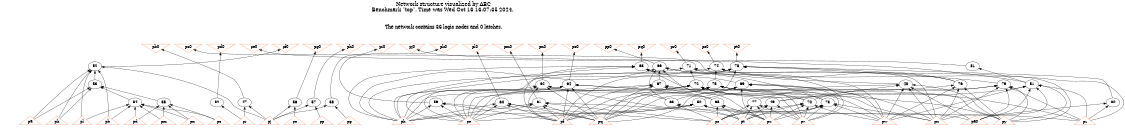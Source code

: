 # Network structure generated by ABC

digraph network {
size = "7.5,10";
center = true;
edge [dir = back];

{
  node [shape = plaintext];
  edge [style = invis];
  LevelTitle1 [label=""];
  LevelTitle2 [label=""];
  Level4 [label = ""];
  Level3 [label = ""];
  Level2 [label = ""];
  Level1 [label = ""];
  Level0 [label = ""];
  LevelTitle1 ->  LevelTitle2 ->  Level4 ->  Level3 ->  Level2 ->  Level1 ->  Level0;
}

{
  rank = same;
  LevelTitle1;
  title1 [shape=plaintext,
          fontsize=20,
          fontname = "Times-Roman",
          label="Network structure visualized by ABC\nBenchmark \"top\". Time was Wed Oct 16 16:07:35 2024. "
         ];
}

{
  rank = same;
  LevelTitle2;
  title2 [shape=plaintext,
          fontsize=18,
          fontname = "Times-Roman",
          label="The network contains 36 logic nodes and 0 latches.\n"
         ];
}

{
  rank = same;
  Level4;
  Node27 [label = "pb0", shape = invtriangle, color = coral, fillcolor = coral];
  Node28 [label = "pc0", shape = invtriangle, color = coral, fillcolor = coral];
  Node29 [label = "pd0", shape = invtriangle, color = coral, fillcolor = coral];
  Node30 [label = "pe0", shape = invtriangle, color = coral, fillcolor = coral];
  Node31 [label = "pf0", shape = invtriangle, color = coral, fillcolor = coral];
  Node32 [label = "pg0", shape = invtriangle, color = coral, fillcolor = coral];
  Node33 [label = "ph0", shape = invtriangle, color = coral, fillcolor = coral];
  Node34 [label = "pi0", shape = invtriangle, color = coral, fillcolor = coral];
  Node35 [label = "pj0", shape = invtriangle, color = coral, fillcolor = coral];
  Node36 [label = "pk0", shape = invtriangle, color = coral, fillcolor = coral];
  Node37 [label = "pl0", shape = invtriangle, color = coral, fillcolor = coral];
  Node38 [label = "pm0", shape = invtriangle, color = coral, fillcolor = coral];
  Node39 [label = "pn0", shape = invtriangle, color = coral, fillcolor = coral];
  Node40 [label = "po0", shape = invtriangle, color = coral, fillcolor = coral];
  Node41 [label = "pp0", shape = invtriangle, color = coral, fillcolor = coral];
  Node42 [label = "pq0", shape = invtriangle, color = coral, fillcolor = coral];
  Node43 [label = "pr0", shape = invtriangle, color = coral, fillcolor = coral];
  Node44 [label = "ps0", shape = invtriangle, color = coral, fillcolor = coral];
  Node45 [label = "pt0", shape = invtriangle, color = coral, fillcolor = coral];
}

{
  rank = same;
  Level3;
  Node52 [label = "52\n", shape = ellipse];
  Node66 [label = "66\n", shape = ellipse];
  Node68 [label = "68\n", shape = ellipse];
  Node71 [label = "71\n", shape = ellipse];
  Node74 [label = "74\n", shape = ellipse];
  Node78 [label = "78\n", shape = ellipse];
  Node81 [label = "81\n", shape = ellipse];
}

{
  rank = same;
  Level2;
  Node48 [label = "48\n", shape = ellipse];
  Node51 [label = "51\n", shape = ellipse];
  Node53 [label = "53\n", shape = ellipse];
  Node62 [label = "62\n", shape = ellipse];
  Node64 [label = "64\n", shape = ellipse];
  Node67 [label = "67\n", shape = ellipse];
  Node69 [label = "69\n", shape = ellipse];
  Node72 [label = "72\n", shape = ellipse];
  Node75 [label = "75\n", shape = ellipse];
  Node76 [label = "76\n", shape = ellipse];
  Node79 [label = "79\n", shape = ellipse];
}

{
  rank = same;
  Level1;
  Node47 [label = "47\n", shape = ellipse];
  Node49 [label = "49\n", shape = ellipse];
  Node50 [label = "50\n", shape = ellipse];
  Node54 [label = "54\n", shape = ellipse];
  Node55 [label = "55\n", shape = ellipse];
  Node56 [label = "56\n", shape = ellipse];
  Node57 [label = "57\n", shape = ellipse];
  Node58 [label = "58\n", shape = ellipse];
  Node59 [label = "59\n", shape = ellipse];
  Node60 [label = "60\n", shape = ellipse];
  Node61 [label = "61\n", shape = ellipse];
  Node63 [label = "63\n", shape = ellipse];
  Node65 [label = "65\n", shape = ellipse];
  Node70 [label = "70\n", shape = ellipse];
  Node73 [label = "73\n", shape = ellipse];
  Node77 [label = "77\n", shape = ellipse];
  Node80 [label = "80\n", shape = ellipse];
  Node82 [label = "82\n", shape = ellipse];
}

{
  rank = same;
  Level0;
  Node1 [label = "pp", shape = triangle, color = coral, fillcolor = coral];
  Node2 [label = "pa0", shape = triangle, color = coral, fillcolor = coral];
  Node3 [label = "pq", shape = triangle, color = coral, fillcolor = coral];
  Node4 [label = "pr", shape = triangle, color = coral, fillcolor = coral];
  Node5 [label = "ps", shape = triangle, color = coral, fillcolor = coral];
  Node6 [label = "pt", shape = triangle, color = coral, fillcolor = coral];
  Node7 [label = "pu", shape = triangle, color = coral, fillcolor = coral];
  Node8 [label = "pv", shape = triangle, color = coral, fillcolor = coral];
  Node9 [label = "pw", shape = triangle, color = coral, fillcolor = coral];
  Node10 [label = "px", shape = triangle, color = coral, fillcolor = coral];
  Node11 [label = "py", shape = triangle, color = coral, fillcolor = coral];
  Node12 [label = "pz", shape = triangle, color = coral, fillcolor = coral];
  Node13 [label = "pa", shape = triangle, color = coral, fillcolor = coral];
  Node14 [label = "pb", shape = triangle, color = coral, fillcolor = coral];
  Node15 [label = "pc", shape = triangle, color = coral, fillcolor = coral];
  Node16 [label = "pd", shape = triangle, color = coral, fillcolor = coral];
  Node17 [label = "pe", shape = triangle, color = coral, fillcolor = coral];
  Node18 [label = "pf", shape = triangle, color = coral, fillcolor = coral];
  Node19 [label = "pg", shape = triangle, color = coral, fillcolor = coral];
  Node20 [label = "ph", shape = triangle, color = coral, fillcolor = coral];
  Node21 [label = "pj", shape = triangle, color = coral, fillcolor = coral];
  Node22 [label = "pk", shape = triangle, color = coral, fillcolor = coral];
  Node23 [label = "pl", shape = triangle, color = coral, fillcolor = coral];
  Node24 [label = "pm", shape = triangle, color = coral, fillcolor = coral];
  Node25 [label = "pn", shape = triangle, color = coral, fillcolor = coral];
  Node26 [label = "po", shape = triangle, color = coral, fillcolor = coral];
}

title1 -> title2 [style = invis];
title2 -> Node27 [style = invis];
title2 -> Node28 [style = invis];
title2 -> Node29 [style = invis];
title2 -> Node30 [style = invis];
title2 -> Node31 [style = invis];
title2 -> Node32 [style = invis];
title2 -> Node33 [style = invis];
title2 -> Node34 [style = invis];
title2 -> Node35 [style = invis];
title2 -> Node36 [style = invis];
title2 -> Node37 [style = invis];
title2 -> Node38 [style = invis];
title2 -> Node39 [style = invis];
title2 -> Node40 [style = invis];
title2 -> Node41 [style = invis];
title2 -> Node42 [style = invis];
title2 -> Node43 [style = invis];
title2 -> Node44 [style = invis];
title2 -> Node45 [style = invis];
Node27 -> Node28 [style = invis];
Node28 -> Node29 [style = invis];
Node29 -> Node30 [style = invis];
Node30 -> Node31 [style = invis];
Node31 -> Node32 [style = invis];
Node32 -> Node33 [style = invis];
Node33 -> Node34 [style = invis];
Node34 -> Node35 [style = invis];
Node35 -> Node36 [style = invis];
Node36 -> Node37 [style = invis];
Node37 -> Node38 [style = invis];
Node38 -> Node39 [style = invis];
Node39 -> Node40 [style = invis];
Node40 -> Node41 [style = invis];
Node41 -> Node42 [style = invis];
Node42 -> Node43 [style = invis];
Node43 -> Node44 [style = invis];
Node44 -> Node45 [style = invis];
Node27 -> Node47 [style = solid];
Node28 -> Node48 [style = solid];
Node29 -> Node82 [style = solid];
Node30 -> Node51 [style = solid];
Node31 -> Node52 [style = solid];
Node32 -> Node56 [style = solid];
Node33 -> Node57 [style = solid];
Node34 -> Node58 [style = solid];
Node35 -> Node81 [style = solid];
Node36 -> Node59 [style = solid];
Node37 -> Node60 [style = solid];
Node38 -> Node61 [style = solid];
Node39 -> Node62 [style = solid];
Node40 -> Node64 [style = solid];
Node41 -> Node66 [style = solid];
Node42 -> Node68 [style = solid];
Node43 -> Node71 [style = solid];
Node44 -> Node74 [style = solid];
Node45 -> Node78 [style = solid];
Node47 -> Node4 [style = solid];
Node47 -> Node21 [style = solid];
Node48 -> Node49 [style = solid];
Node48 -> Node50 [style = solid];
Node48 -> Node2 [style = solid];
Node48 -> Node9 [style = solid];
Node48 -> Node10 [style = solid];
Node48 -> Node11 [style = solid];
Node49 -> Node5 [style = solid];
Node49 -> Node6 [style = solid];
Node49 -> Node7 [style = solid];
Node49 -> Node8 [style = solid];
Node50 -> Node2 [style = solid];
Node50 -> Node12 [style = solid];
Node50 -> Node17 [style = solid];
Node50 -> Node18 [style = solid];
Node50 -> Node20 [style = solid];
Node51 -> Node49 [style = solid];
Node51 -> Node2 [style = solid];
Node51 -> Node9 [style = solid];
Node51 -> Node10 [style = solid];
Node51 -> Node11 [style = solid];
Node51 -> Node12 [style = solid];
Node52 -> Node53 [style = solid];
Node52 -> Node13 [style = solid];
Node52 -> Node14 [style = solid];
Node52 -> Node21 [style = solid];
Node52 -> Node22 [style = solid];
Node52 -> Node23 [style = solid];
Node53 -> Node54 [style = solid];
Node53 -> Node55 [style = solid];
Node53 -> Node13 [style = solid];
Node53 -> Node22 [style = solid];
Node54 -> Node14 [style = solid];
Node54 -> Node15 [style = solid];
Node54 -> Node16 [style = solid];
Node54 -> Node23 [style = solid];
Node54 -> Node24 [style = solid];
Node54 -> Node25 [style = solid];
Node55 -> Node15 [style = solid];
Node55 -> Node16 [style = solid];
Node55 -> Node24 [style = solid];
Node55 -> Node25 [style = solid];
Node56 -> Node21 [style = solid];
Node56 -> Node26 [style = solid];
Node57 -> Node1 [style = solid];
Node57 -> Node21 [style = solid];
Node58 -> Node19 [style = solid];
Node58 -> Node21 [style = solid];
Node59 -> Node3 [style = solid];
Node59 -> Node17 [style = solid];
Node59 -> Node18 [style = solid];
Node59 -> Node20 [style = solid];
Node60 -> Node3 [style = solid];
Node60 -> Node5 [style = solid];
Node60 -> Node17 [style = solid];
Node60 -> Node18 [style = solid];
Node60 -> Node20 [style = solid];
Node61 -> Node3 [style = solid];
Node61 -> Node5 [style = solid];
Node61 -> Node6 [style = solid];
Node61 -> Node17 [style = solid];
Node61 -> Node18 [style = solid];
Node61 -> Node20 [style = solid];
Node62 -> Node63 [style = solid];
Node62 -> Node3 [style = solid];
Node62 -> Node7 [style = solid];
Node62 -> Node17 [style = solid];
Node62 -> Node18 [style = solid];
Node62 -> Node20 [style = solid];
Node63 -> Node5 [style = solid];
Node63 -> Node6 [style = solid];
Node64 -> Node65 [style = solid];
Node64 -> Node3 [style = solid];
Node64 -> Node8 [style = solid];
Node64 -> Node17 [style = solid];
Node64 -> Node18 [style = solid];
Node64 -> Node20 [style = solid];
Node65 -> Node5 [style = solid];
Node65 -> Node6 [style = solid];
Node65 -> Node7 [style = solid];
Node66 -> Node67 [style = solid];
Node66 -> Node63 [style = solid];
Node66 -> Node7 [style = solid];
Node66 -> Node8 [style = solid];
Node66 -> Node9 [style = solid];
Node66 -> Node20 [style = solid];
Node67 -> Node65 [style = solid];
Node67 -> Node3 [style = solid];
Node67 -> Node8 [style = solid];
Node67 -> Node9 [style = solid];
Node67 -> Node17 [style = solid];
Node67 -> Node18 [style = solid];
Node68 -> Node69 [style = solid];
Node68 -> Node70 [style = solid];
Node68 -> Node10 [style = solid];
Node68 -> Node17 [style = solid];
Node68 -> Node18 [style = solid];
Node68 -> Node20 [style = solid];
Node69 -> Node63 [style = solid];
Node69 -> Node3 [style = solid];
Node69 -> Node7 [style = solid];
Node69 -> Node8 [style = solid];
Node69 -> Node9 [style = solid];
Node69 -> Node10 [style = solid];
Node70 -> Node5 [style = solid];
Node70 -> Node6 [style = solid];
Node70 -> Node7 [style = solid];
Node70 -> Node8 [style = solid];
Node70 -> Node9 [style = solid];
Node71 -> Node72 [style = solid];
Node71 -> Node73 [style = solid];
Node71 -> Node11 [style = solid];
Node71 -> Node20 [style = solid];
Node72 -> Node70 [style = solid];
Node72 -> Node3 [style = solid];
Node72 -> Node10 [style = solid];
Node72 -> Node11 [style = solid];
Node72 -> Node17 [style = solid];
Node72 -> Node18 [style = solid];
Node73 -> Node5 [style = solid];
Node73 -> Node6 [style = solid];
Node73 -> Node7 [style = solid];
Node73 -> Node8 [style = solid];
Node73 -> Node9 [style = solid];
Node73 -> Node10 [style = solid];
Node74 -> Node75 [style = solid];
Node74 -> Node76 [style = solid];
Node74 -> Node12 [style = solid];
Node74 -> Node20 [style = solid];
Node75 -> Node73 [style = solid];
Node75 -> Node3 [style = solid];
Node75 -> Node11 [style = solid];
Node75 -> Node12 [style = solid];
Node75 -> Node17 [style = solid];
Node75 -> Node18 [style = solid];
Node76 -> Node77 [style = solid];
Node76 -> Node9 [style = solid];
Node76 -> Node10 [style = solid];
Node76 -> Node11 [style = solid];
Node77 -> Node5 [style = solid];
Node77 -> Node6 [style = solid];
Node77 -> Node7 [style = solid];
Node77 -> Node8 [style = solid];
Node78 -> Node76 [style = solid];
Node78 -> Node79 [style = solid];
Node78 -> Node80 [style = solid];
Node78 -> Node3 [style = solid];
Node78 -> Node17 [style = solid];
Node78 -> Node18 [style = solid];
Node79 -> Node70 [style = solid];
Node79 -> Node2 [style = solid];
Node79 -> Node10 [style = solid];
Node79 -> Node11 [style = solid];
Node79 -> Node12 [style = solid];
Node79 -> Node20 [style = solid];
Node80 -> Node2 [style = solid];
Node80 -> Node12 [style = solid];
Node81 -> Node51 [style = solid];
Node82 -> Node4 [style = solid];
}

